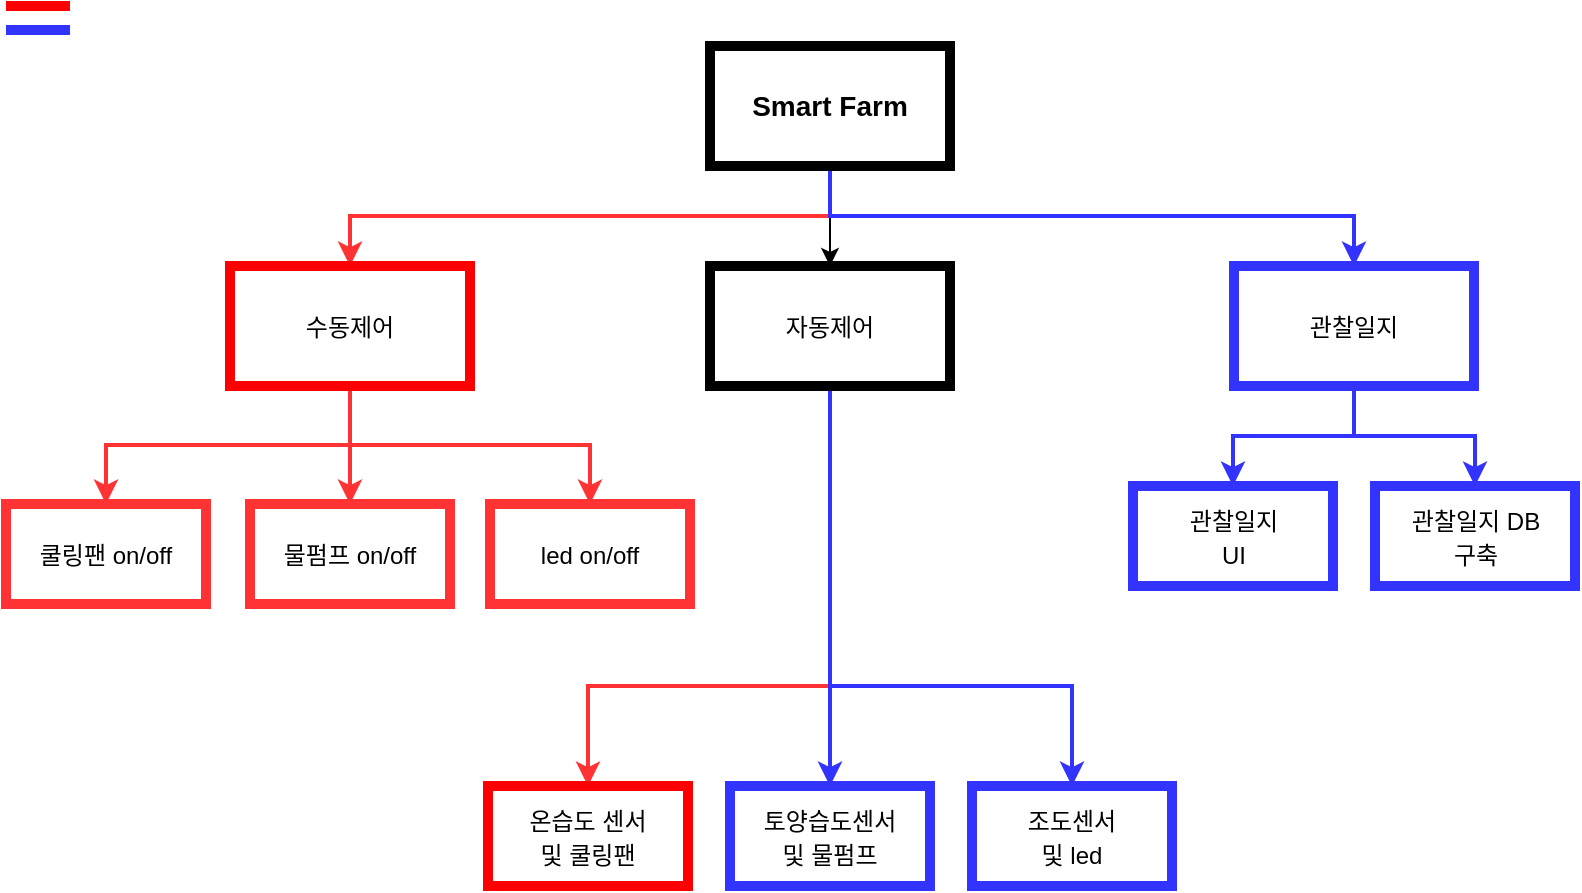 <mxfile version="20.5.1" type="github">
  <diagram id="N8YceiyxnaoCASCBBXYR" name="페이지-1">
    <mxGraphModel dx="1038" dy="539" grid="1" gridSize="10" guides="1" tooltips="1" connect="1" arrows="1" fold="1" page="1" pageScale="1" pageWidth="827" pageHeight="1169" math="0" shadow="0">
      <root>
        <mxCell id="0" />
        <mxCell id="1" parent="0" />
        <mxCell id="yDjFSKNVrX93qsdxlj6S-3" style="edgeStyle=orthogonalEdgeStyle;rounded=0;orthogonalLoop=1;jettySize=auto;html=1;exitX=0.5;exitY=1;exitDx=0;exitDy=0;fontSize=14;strokeWidth=2;strokeColor=#FF3333;" edge="1" parent="1" source="yDjFSKNVrX93qsdxlj6S-1" target="yDjFSKNVrX93qsdxlj6S-2">
          <mxGeometry relative="1" as="geometry" />
        </mxCell>
        <mxCell id="yDjFSKNVrX93qsdxlj6S-5" style="edgeStyle=orthogonalEdgeStyle;rounded=0;orthogonalLoop=1;jettySize=auto;html=1;exitX=0.5;exitY=1;exitDx=0;exitDy=0;fontSize=14;" edge="1" parent="1" source="yDjFSKNVrX93qsdxlj6S-1" target="yDjFSKNVrX93qsdxlj6S-4">
          <mxGeometry relative="1" as="geometry" />
        </mxCell>
        <mxCell id="yDjFSKNVrX93qsdxlj6S-7" style="edgeStyle=orthogonalEdgeStyle;rounded=0;orthogonalLoop=1;jettySize=auto;html=1;exitX=0.5;exitY=1;exitDx=0;exitDy=0;fontSize=14;strokeWidth=2;strokeColor=#3333FF;" edge="1" parent="1" source="yDjFSKNVrX93qsdxlj6S-1" target="yDjFSKNVrX93qsdxlj6S-6">
          <mxGeometry relative="1" as="geometry" />
        </mxCell>
        <mxCell id="yDjFSKNVrX93qsdxlj6S-1" value="&lt;b&gt;&lt;font style=&quot;font-size: 14px;&quot;&gt;Smart Farm&lt;/font&gt;&lt;/b&gt;" style="rounded=0;whiteSpace=wrap;html=1;strokeWidth=5;" vertex="1" parent="1">
          <mxGeometry x="370" y="40" width="120" height="60" as="geometry" />
        </mxCell>
        <mxCell id="yDjFSKNVrX93qsdxlj6S-9" style="edgeStyle=orthogonalEdgeStyle;rounded=0;orthogonalLoop=1;jettySize=auto;html=1;exitX=0.5;exitY=1;exitDx=0;exitDy=0;fontSize=12;strokeColor=#FF3333;strokeWidth=2;" edge="1" parent="1" source="yDjFSKNVrX93qsdxlj6S-2" target="yDjFSKNVrX93qsdxlj6S-8">
          <mxGeometry relative="1" as="geometry" />
        </mxCell>
        <mxCell id="yDjFSKNVrX93qsdxlj6S-21" style="edgeStyle=orthogonalEdgeStyle;rounded=0;orthogonalLoop=1;jettySize=auto;html=1;exitX=0.5;exitY=1;exitDx=0;exitDy=0;fontSize=12;strokeColor=#FF3333;strokeWidth=2;" edge="1" parent="1" source="yDjFSKNVrX93qsdxlj6S-2" target="yDjFSKNVrX93qsdxlj6S-15">
          <mxGeometry relative="1" as="geometry" />
        </mxCell>
        <mxCell id="yDjFSKNVrX93qsdxlj6S-23" style="edgeStyle=orthogonalEdgeStyle;rounded=0;orthogonalLoop=1;jettySize=auto;html=1;exitX=0.5;exitY=1;exitDx=0;exitDy=0;entryX=0.5;entryY=0;entryDx=0;entryDy=0;fontSize=12;strokeColor=#FF3333;strokeWidth=2;" edge="1" parent="1" source="yDjFSKNVrX93qsdxlj6S-2" target="yDjFSKNVrX93qsdxlj6S-16">
          <mxGeometry relative="1" as="geometry" />
        </mxCell>
        <mxCell id="yDjFSKNVrX93qsdxlj6S-2" value="&lt;span style=&quot;font-size: 12px;&quot;&gt;수동제어&lt;/span&gt;" style="rounded=0;whiteSpace=wrap;html=1;fontSize=14;strokeWidth=5;strokeColor=#FF0000;" vertex="1" parent="1">
          <mxGeometry x="130" y="150" width="120" height="60" as="geometry" />
        </mxCell>
        <mxCell id="yDjFSKNVrX93qsdxlj6S-27" style="edgeStyle=orthogonalEdgeStyle;rounded=0;orthogonalLoop=1;jettySize=auto;html=1;exitX=0.5;exitY=1;exitDx=0;exitDy=0;entryX=0.5;entryY=0;entryDx=0;entryDy=0;fontSize=12;strokeWidth=2;strokeColor=#FF3333;" edge="1" parent="1" source="yDjFSKNVrX93qsdxlj6S-4" target="yDjFSKNVrX93qsdxlj6S-24">
          <mxGeometry relative="1" as="geometry">
            <Array as="points">
              <mxPoint x="430" y="360" />
              <mxPoint x="309" y="360" />
            </Array>
          </mxGeometry>
        </mxCell>
        <mxCell id="yDjFSKNVrX93qsdxlj6S-28" style="edgeStyle=orthogonalEdgeStyle;rounded=0;orthogonalLoop=1;jettySize=auto;html=1;exitX=0.5;exitY=1;exitDx=0;exitDy=0;entryX=0.5;entryY=0;entryDx=0;entryDy=0;fontSize=12;strokeWidth=2;strokeColor=#3333FF;" edge="1" parent="1" source="yDjFSKNVrX93qsdxlj6S-4" target="yDjFSKNVrX93qsdxlj6S-25">
          <mxGeometry relative="1" as="geometry" />
        </mxCell>
        <mxCell id="yDjFSKNVrX93qsdxlj6S-29" style="edgeStyle=orthogonalEdgeStyle;rounded=0;orthogonalLoop=1;jettySize=auto;html=1;exitX=0.5;exitY=1;exitDx=0;exitDy=0;fontSize=12;strokeWidth=2;strokeColor=#3333FF;" edge="1" parent="1" source="yDjFSKNVrX93qsdxlj6S-4" target="yDjFSKNVrX93qsdxlj6S-26">
          <mxGeometry relative="1" as="geometry">
            <Array as="points">
              <mxPoint x="430" y="360" />
              <mxPoint x="551" y="360" />
            </Array>
          </mxGeometry>
        </mxCell>
        <mxCell id="yDjFSKNVrX93qsdxlj6S-4" value="&lt;font style=&quot;font-size: 12px;&quot;&gt;자동제어&lt;/font&gt;" style="rounded=0;whiteSpace=wrap;html=1;fontSize=14;strokeWidth=5;" vertex="1" parent="1">
          <mxGeometry x="370" y="150" width="120" height="60" as="geometry" />
        </mxCell>
        <mxCell id="yDjFSKNVrX93qsdxlj6S-32" style="edgeStyle=orthogonalEdgeStyle;rounded=0;orthogonalLoop=1;jettySize=auto;html=1;exitX=0.5;exitY=1;exitDx=0;exitDy=0;entryX=0.5;entryY=0;entryDx=0;entryDy=0;fontSize=12;strokeWidth=2;strokeColor=#3333FF;" edge="1" parent="1" source="yDjFSKNVrX93qsdxlj6S-6" target="yDjFSKNVrX93qsdxlj6S-30">
          <mxGeometry relative="1" as="geometry" />
        </mxCell>
        <mxCell id="yDjFSKNVrX93qsdxlj6S-33" style="edgeStyle=orthogonalEdgeStyle;rounded=0;orthogonalLoop=1;jettySize=auto;html=1;exitX=0.5;exitY=1;exitDx=0;exitDy=0;fontSize=12;strokeWidth=2;strokeColor=#3333FF;" edge="1" parent="1" source="yDjFSKNVrX93qsdxlj6S-6" target="yDjFSKNVrX93qsdxlj6S-31">
          <mxGeometry relative="1" as="geometry" />
        </mxCell>
        <mxCell id="yDjFSKNVrX93qsdxlj6S-6" value="&lt;font style=&quot;font-size: 12px;&quot;&gt;관찰일지&lt;/font&gt;" style="rounded=0;whiteSpace=wrap;html=1;fontSize=14;" vertex="1" parent="1">
          <mxGeometry x="632" y="150" width="120" height="60" as="geometry" />
        </mxCell>
        <mxCell id="yDjFSKNVrX93qsdxlj6S-8" value="&lt;span style=&quot;font-size: 12px;&quot;&gt;쿨링팬 on/off&lt;/span&gt;" style="rounded=0;whiteSpace=wrap;html=1;fontSize=14;strokeWidth=5;strokeColor=#FF3333;" vertex="1" parent="1">
          <mxGeometry x="18" y="269" width="100" height="50" as="geometry" />
        </mxCell>
        <mxCell id="yDjFSKNVrX93qsdxlj6S-15" value="&lt;span style=&quot;font-size: 12px;&quot;&gt;물펌프 on/off&lt;/span&gt;" style="rounded=0;whiteSpace=wrap;html=1;fontSize=14;strokeWidth=5;strokeColor=#FF3333;" vertex="1" parent="1">
          <mxGeometry x="140" y="269" width="100" height="50" as="geometry" />
        </mxCell>
        <mxCell id="yDjFSKNVrX93qsdxlj6S-16" value="&lt;span style=&quot;font-size: 12px;&quot;&gt;led on/off&lt;/span&gt;" style="rounded=0;whiteSpace=wrap;html=1;fontSize=14;strokeWidth=5;strokeColor=#FF3333;" vertex="1" parent="1">
          <mxGeometry x="260" y="269" width="100" height="50" as="geometry" />
        </mxCell>
        <mxCell id="yDjFSKNVrX93qsdxlj6S-24" value="&lt;font style=&quot;font-size: 12px;&quot;&gt;온습도 센서&lt;br&gt;및 쿨링팬&lt;br&gt;&lt;/font&gt;" style="rounded=0;whiteSpace=wrap;html=1;fontSize=14;strokeWidth=5;strokeColor=#FF0000;" vertex="1" parent="1">
          <mxGeometry x="259" y="410" width="100" height="50" as="geometry" />
        </mxCell>
        <mxCell id="yDjFSKNVrX93qsdxlj6S-25" value="&lt;font style=&quot;font-size: 12px;&quot;&gt;토양습도센서&lt;br&gt;및 물펌프&lt;br&gt;&lt;/font&gt;" style="rounded=0;whiteSpace=wrap;html=1;fontSize=14;" vertex="1" parent="1">
          <mxGeometry x="380" y="410" width="100" height="50" as="geometry" />
        </mxCell>
        <mxCell id="yDjFSKNVrX93qsdxlj6S-26" value="&lt;font style=&quot;font-size: 12px;&quot;&gt;조도센서&lt;br&gt;및 led&lt;br&gt;&lt;/font&gt;" style="rounded=0;whiteSpace=wrap;html=1;fontSize=14;" vertex="1" parent="1">
          <mxGeometry x="501" y="410" width="100" height="50" as="geometry" />
        </mxCell>
        <mxCell id="yDjFSKNVrX93qsdxlj6S-30" value="&lt;span style=&quot;font-size: 12px;&quot;&gt;관찰일지&lt;br&gt;UI&lt;br&gt;&lt;/span&gt;" style="rounded=0;whiteSpace=wrap;html=1;fontSize=14;strokeWidth=5;strokeColor=#3333FF;" vertex="1" parent="1">
          <mxGeometry x="581.5" y="260" width="100" height="50" as="geometry" />
        </mxCell>
        <mxCell id="yDjFSKNVrX93qsdxlj6S-31" value="&lt;font style=&quot;font-size: 12px;&quot;&gt;관찰일지 DB&lt;br&gt;구축&lt;br&gt;&lt;/font&gt;" style="rounded=0;whiteSpace=wrap;html=1;fontSize=14;strokeWidth=5;strokeColor=#3333FF;" vertex="1" parent="1">
          <mxGeometry x="702.5" y="260" width="100" height="50" as="geometry" />
        </mxCell>
        <mxCell id="yDjFSKNVrX93qsdxlj6S-34" value="" style="endArrow=none;html=1;rounded=0;fontSize=12;strokeWidth=5;strokeColor=#FF0000;" edge="1" parent="1">
          <mxGeometry width="50" height="50" relative="1" as="geometry">
            <mxPoint x="18" y="20" as="sourcePoint" />
            <mxPoint x="50" y="20" as="targetPoint" />
          </mxGeometry>
        </mxCell>
        <mxCell id="yDjFSKNVrX93qsdxlj6S-35" value="" style="endArrow=none;html=1;rounded=0;fontSize=12;strokeWidth=5;strokeColor=#3333FF;" edge="1" parent="1">
          <mxGeometry width="50" height="50" relative="1" as="geometry">
            <mxPoint x="18" y="32" as="sourcePoint" />
            <mxPoint x="50" y="32" as="targetPoint" />
          </mxGeometry>
        </mxCell>
        <mxCell id="yDjFSKNVrX93qsdxlj6S-36" value="&lt;font style=&quot;font-size: 12px;&quot;&gt;토양습도센서&lt;br&gt;및 물펌프&lt;br&gt;&lt;/font&gt;" style="rounded=0;whiteSpace=wrap;html=1;fontSize=14;strokeWidth=5;strokeColor=#3333FF;" vertex="1" parent="1">
          <mxGeometry x="380" y="410" width="100" height="50" as="geometry" />
        </mxCell>
        <mxCell id="yDjFSKNVrX93qsdxlj6S-37" value="&lt;font style=&quot;font-size: 12px;&quot;&gt;조도센서&lt;br&gt;및 led&lt;br&gt;&lt;/font&gt;" style="rounded=0;whiteSpace=wrap;html=1;fontSize=14;strokeWidth=5;strokeColor=#3333FF;" vertex="1" parent="1">
          <mxGeometry x="501" y="410" width="100" height="50" as="geometry" />
        </mxCell>
        <mxCell id="yDjFSKNVrX93qsdxlj6S-38" value="&lt;font style=&quot;font-size: 12px;&quot;&gt;관찰일지&lt;/font&gt;" style="rounded=0;whiteSpace=wrap;html=1;fontSize=14;strokeWidth=5;strokeColor=#3333FF;" vertex="1" parent="1">
          <mxGeometry x="632" y="150" width="120" height="60" as="geometry" />
        </mxCell>
      </root>
    </mxGraphModel>
  </diagram>
</mxfile>

